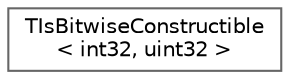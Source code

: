 digraph "Graphical Class Hierarchy"
{
 // INTERACTIVE_SVG=YES
 // LATEX_PDF_SIZE
  bgcolor="transparent";
  edge [fontname=Helvetica,fontsize=10,labelfontname=Helvetica,labelfontsize=10];
  node [fontname=Helvetica,fontsize=10,shape=box,height=0.2,width=0.4];
  rankdir="LR";
  Node0 [id="Node000000",label="TIsBitwiseConstructible\l\< int32, uint32 \>",height=0.2,width=0.4,color="grey40", fillcolor="white", style="filled",URL="$dd/d2a/structTIsBitwiseConstructible_3_01int32_00_01uint32_01_4.html",tooltip=" "];
}
